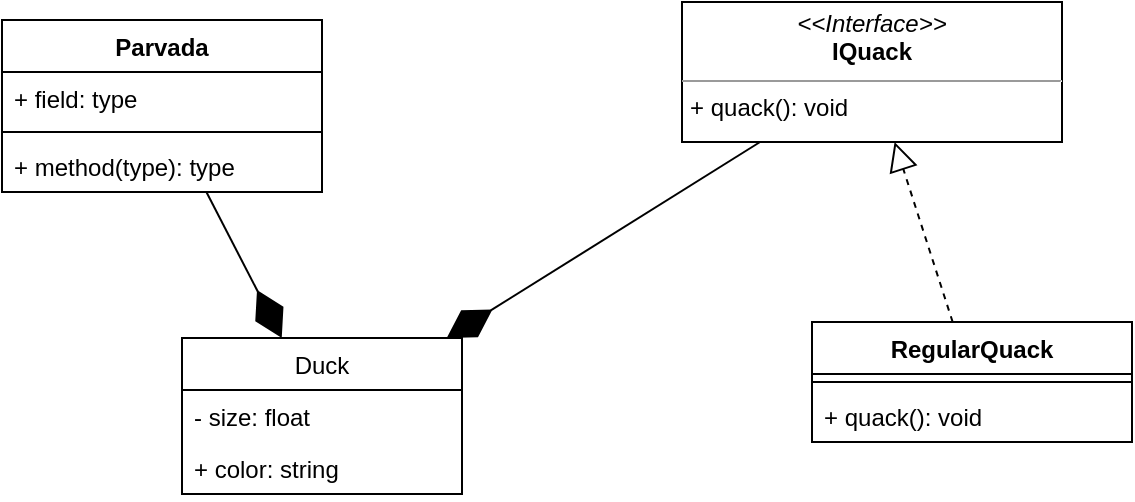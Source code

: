 <mxfile pages="1" version="11.2.2" type="device"><diagram id="g7TY51x1fWIgp4c3dFTv" name="Page-1"><mxGraphModel dx="868" dy="451" grid="1" gridSize="10" guides="1" tooltips="1" connect="1" arrows="1" fold="1" page="1" pageScale="1" pageWidth="827" pageHeight="1169" math="0" shadow="0"><root><mxCell id="0"/><mxCell id="1" parent="0"/><mxCell id="3dgQ1kdeHIOBZPyLwgxK-3" value="Duck" style="swimlane;fontStyle=0;childLayout=stackLayout;horizontal=1;startSize=26;fillColor=none;horizontalStack=0;resizeParent=1;resizeParentMax=0;resizeLast=0;collapsible=1;marginBottom=0;" vertex="1" parent="1"><mxGeometry x="190" y="261" width="140" height="78" as="geometry"/></mxCell><mxCell id="3dgQ1kdeHIOBZPyLwgxK-4" value="- size: float" style="text;strokeColor=none;fillColor=none;align=left;verticalAlign=top;spacingLeft=4;spacingRight=4;overflow=hidden;rotatable=0;points=[[0,0.5],[1,0.5]];portConstraint=eastwest;" vertex="1" parent="3dgQ1kdeHIOBZPyLwgxK-3"><mxGeometry y="26" width="140" height="26" as="geometry"/></mxCell><mxCell id="3dgQ1kdeHIOBZPyLwgxK-5" value="+ color: string" style="text;strokeColor=none;fillColor=none;align=left;verticalAlign=top;spacingLeft=4;spacingRight=4;overflow=hidden;rotatable=0;points=[[0,0.5],[1,0.5]];portConstraint=eastwest;" vertex="1" parent="3dgQ1kdeHIOBZPyLwgxK-3"><mxGeometry y="52" width="140" height="26" as="geometry"/></mxCell><mxCell id="3dgQ1kdeHIOBZPyLwgxK-7" value="&lt;p style=&quot;margin: 0px ; margin-top: 4px ; text-align: center&quot;&gt;&lt;i&gt;&amp;lt;&amp;lt;Interface&amp;gt;&amp;gt;&lt;/i&gt;&lt;br&gt;&lt;b&gt;IQuack&lt;/b&gt;&lt;/p&gt;&lt;hr size=&quot;1&quot;&gt;&lt;p style=&quot;margin: 0px ; margin-left: 4px&quot;&gt;+ quack(): void&lt;br&gt;&lt;/p&gt;" style="verticalAlign=top;align=left;overflow=fill;fontSize=12;fontFamily=Helvetica;html=1;" vertex="1" parent="1"><mxGeometry x="440" y="93" width="190" height="70" as="geometry"/></mxCell><mxCell id="3dgQ1kdeHIOBZPyLwgxK-9" value="" style="endArrow=diamondThin;endFill=1;endSize=24;html=1;" edge="1" parent="1" source="3dgQ1kdeHIOBZPyLwgxK-7" target="3dgQ1kdeHIOBZPyLwgxK-3"><mxGeometry width="160" relative="1" as="geometry"><mxPoint x="200" y="240" as="sourcePoint"/><mxPoint x="360" y="240" as="targetPoint"/></mxGeometry></mxCell><mxCell id="3dgQ1kdeHIOBZPyLwgxK-10" value="RegularQuack" style="swimlane;fontStyle=1;align=center;verticalAlign=top;childLayout=stackLayout;horizontal=1;startSize=26;horizontalStack=0;resizeParent=1;resizeParentMax=0;resizeLast=0;collapsible=1;marginBottom=0;" vertex="1" parent="1"><mxGeometry x="505" y="253" width="160" height="60" as="geometry"/></mxCell><mxCell id="3dgQ1kdeHIOBZPyLwgxK-12" value="" style="line;strokeWidth=1;fillColor=none;align=left;verticalAlign=middle;spacingTop=-1;spacingLeft=3;spacingRight=3;rotatable=0;labelPosition=right;points=[];portConstraint=eastwest;" vertex="1" parent="3dgQ1kdeHIOBZPyLwgxK-10"><mxGeometry y="26" width="160" height="8" as="geometry"/></mxCell><mxCell id="3dgQ1kdeHIOBZPyLwgxK-13" value="+ quack(): void" style="text;strokeColor=none;fillColor=none;align=left;verticalAlign=top;spacingLeft=4;spacingRight=4;overflow=hidden;rotatable=0;points=[[0,0.5],[1,0.5]];portConstraint=eastwest;" vertex="1" parent="3dgQ1kdeHIOBZPyLwgxK-10"><mxGeometry y="34" width="160" height="26" as="geometry"/></mxCell><mxCell id="3dgQ1kdeHIOBZPyLwgxK-15" value="Parvada" style="swimlane;fontStyle=1;align=center;verticalAlign=top;childLayout=stackLayout;horizontal=1;startSize=26;horizontalStack=0;resizeParent=1;resizeParentMax=0;resizeLast=0;collapsible=1;marginBottom=0;" vertex="1" parent="1"><mxGeometry x="100" y="102" width="160" height="86" as="geometry"/></mxCell><mxCell id="3dgQ1kdeHIOBZPyLwgxK-16" value="+ field: type" style="text;strokeColor=none;fillColor=none;align=left;verticalAlign=top;spacingLeft=4;spacingRight=4;overflow=hidden;rotatable=0;points=[[0,0.5],[1,0.5]];portConstraint=eastwest;" vertex="1" parent="3dgQ1kdeHIOBZPyLwgxK-15"><mxGeometry y="26" width="160" height="26" as="geometry"/></mxCell><mxCell id="3dgQ1kdeHIOBZPyLwgxK-17" value="" style="line;strokeWidth=1;fillColor=none;align=left;verticalAlign=middle;spacingTop=-1;spacingLeft=3;spacingRight=3;rotatable=0;labelPosition=right;points=[];portConstraint=eastwest;" vertex="1" parent="3dgQ1kdeHIOBZPyLwgxK-15"><mxGeometry y="52" width="160" height="8" as="geometry"/></mxCell><mxCell id="3dgQ1kdeHIOBZPyLwgxK-18" value="+ method(type): type" style="text;strokeColor=none;fillColor=none;align=left;verticalAlign=top;spacingLeft=4;spacingRight=4;overflow=hidden;rotatable=0;points=[[0,0.5],[1,0.5]];portConstraint=eastwest;" vertex="1" parent="3dgQ1kdeHIOBZPyLwgxK-15"><mxGeometry y="60" width="160" height="26" as="geometry"/></mxCell><mxCell id="3dgQ1kdeHIOBZPyLwgxK-19" value="" style="endArrow=diamondThin;endFill=1;endSize=24;html=1;" edge="1" parent="1" source="3dgQ1kdeHIOBZPyLwgxK-15" target="3dgQ1kdeHIOBZPyLwgxK-3"><mxGeometry width="160" relative="1" as="geometry"><mxPoint x="20" y="340" as="sourcePoint"/><mxPoint x="180" y="340" as="targetPoint"/></mxGeometry></mxCell><mxCell id="3dgQ1kdeHIOBZPyLwgxK-20" value="" style="endArrow=block;dashed=1;endFill=0;endSize=12;html=1;" edge="1" parent="1" source="3dgQ1kdeHIOBZPyLwgxK-10" target="3dgQ1kdeHIOBZPyLwgxK-7"><mxGeometry width="160" relative="1" as="geometry"><mxPoint x="100" y="360" as="sourcePoint"/><mxPoint x="260" y="360" as="targetPoint"/></mxGeometry></mxCell></root></mxGraphModel></diagram></mxfile>